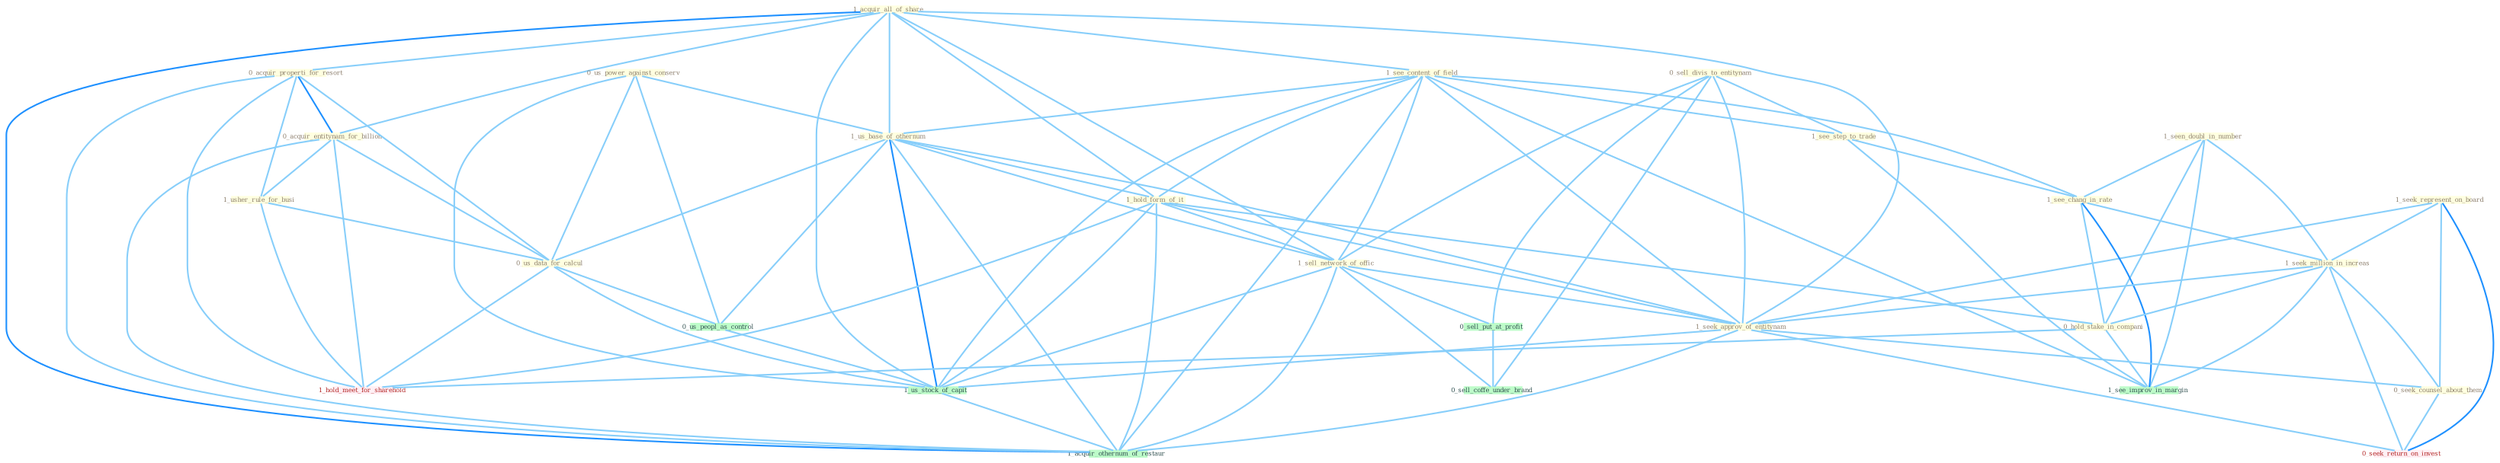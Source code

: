 Graph G{ 
    node
    [shape=polygon,style=filled,width=.5,height=.06,color="#BDFCC9",fixedsize=true,fontsize=4,
    fontcolor="#2f4f4f"];
    {node
    [color="#ffffe0", fontcolor="#8b7d6b"] "1_acquir_all_of_share " "0_us_power_against_conserv " "0_sell_divis_to_entitynam " "1_see_content_of_field " "1_seen_doubl_in_number " "1_see_step_to_trade " "1_seek_represent_on_board " "1_us_base_of_othernum " "1_see_chang_in_rate " "1_seek_million_in_increas " "1_hold_form_of_it " "0_acquir_properti_for_resort " "0_acquir_entitynam_for_billion " "1_sell_network_of_offic " "0_hold_stake_in_compani " "1_seek_approv_of_entitynam " "0_seek_counsel_about_them " "1_usher_rule_for_busi " "0_us_data_for_calcul "}
{node [color="#fff0f5", fontcolor="#b22222"] "0_seek_return_on_invest " "1_hold_meet_for_sharehold "}
edge [color="#B0E2FF"];

	"1_acquir_all_of_share " -- "1_see_content_of_field " [w="1", color="#87cefa" ];
	"1_acquir_all_of_share " -- "1_us_base_of_othernum " [w="1", color="#87cefa" ];
	"1_acquir_all_of_share " -- "1_hold_form_of_it " [w="1", color="#87cefa" ];
	"1_acquir_all_of_share " -- "0_acquir_properti_for_resort " [w="1", color="#87cefa" ];
	"1_acquir_all_of_share " -- "0_acquir_entitynam_for_billion " [w="1", color="#87cefa" ];
	"1_acquir_all_of_share " -- "1_sell_network_of_offic " [w="1", color="#87cefa" ];
	"1_acquir_all_of_share " -- "1_seek_approv_of_entitynam " [w="1", color="#87cefa" ];
	"1_acquir_all_of_share " -- "1_us_stock_of_capit " [w="1", color="#87cefa" ];
	"1_acquir_all_of_share " -- "1_acquir_othernum_of_restaur " [w="2", color="#1e90ff" , len=0.8];
	"0_us_power_against_conserv " -- "1_us_base_of_othernum " [w="1", color="#87cefa" ];
	"0_us_power_against_conserv " -- "0_us_data_for_calcul " [w="1", color="#87cefa" ];
	"0_us_power_against_conserv " -- "0_us_peopl_as_control " [w="1", color="#87cefa" ];
	"0_us_power_against_conserv " -- "1_us_stock_of_capit " [w="1", color="#87cefa" ];
	"0_sell_divis_to_entitynam " -- "1_see_step_to_trade " [w="1", color="#87cefa" ];
	"0_sell_divis_to_entitynam " -- "1_sell_network_of_offic " [w="1", color="#87cefa" ];
	"0_sell_divis_to_entitynam " -- "1_seek_approv_of_entitynam " [w="1", color="#87cefa" ];
	"0_sell_divis_to_entitynam " -- "0_sell_put_at_profit " [w="1", color="#87cefa" ];
	"0_sell_divis_to_entitynam " -- "0_sell_coffe_under_brand " [w="1", color="#87cefa" ];
	"1_see_content_of_field " -- "1_see_step_to_trade " [w="1", color="#87cefa" ];
	"1_see_content_of_field " -- "1_us_base_of_othernum " [w="1", color="#87cefa" ];
	"1_see_content_of_field " -- "1_see_chang_in_rate " [w="1", color="#87cefa" ];
	"1_see_content_of_field " -- "1_hold_form_of_it " [w="1", color="#87cefa" ];
	"1_see_content_of_field " -- "1_sell_network_of_offic " [w="1", color="#87cefa" ];
	"1_see_content_of_field " -- "1_seek_approv_of_entitynam " [w="1", color="#87cefa" ];
	"1_see_content_of_field " -- "1_us_stock_of_capit " [w="1", color="#87cefa" ];
	"1_see_content_of_field " -- "1_see_improv_in_margin " [w="1", color="#87cefa" ];
	"1_see_content_of_field " -- "1_acquir_othernum_of_restaur " [w="1", color="#87cefa" ];
	"1_seen_doubl_in_number " -- "1_see_chang_in_rate " [w="1", color="#87cefa" ];
	"1_seen_doubl_in_number " -- "1_seek_million_in_increas " [w="1", color="#87cefa" ];
	"1_seen_doubl_in_number " -- "0_hold_stake_in_compani " [w="1", color="#87cefa" ];
	"1_seen_doubl_in_number " -- "1_see_improv_in_margin " [w="1", color="#87cefa" ];
	"1_see_step_to_trade " -- "1_see_chang_in_rate " [w="1", color="#87cefa" ];
	"1_see_step_to_trade " -- "1_see_improv_in_margin " [w="1", color="#87cefa" ];
	"1_seek_represent_on_board " -- "1_seek_million_in_increas " [w="1", color="#87cefa" ];
	"1_seek_represent_on_board " -- "1_seek_approv_of_entitynam " [w="1", color="#87cefa" ];
	"1_seek_represent_on_board " -- "0_seek_counsel_about_them " [w="1", color="#87cefa" ];
	"1_seek_represent_on_board " -- "0_seek_return_on_invest " [w="2", color="#1e90ff" , len=0.8];
	"1_us_base_of_othernum " -- "1_hold_form_of_it " [w="1", color="#87cefa" ];
	"1_us_base_of_othernum " -- "1_sell_network_of_offic " [w="1", color="#87cefa" ];
	"1_us_base_of_othernum " -- "1_seek_approv_of_entitynam " [w="1", color="#87cefa" ];
	"1_us_base_of_othernum " -- "0_us_data_for_calcul " [w="1", color="#87cefa" ];
	"1_us_base_of_othernum " -- "0_us_peopl_as_control " [w="1", color="#87cefa" ];
	"1_us_base_of_othernum " -- "1_us_stock_of_capit " [w="2", color="#1e90ff" , len=0.8];
	"1_us_base_of_othernum " -- "1_acquir_othernum_of_restaur " [w="1", color="#87cefa" ];
	"1_see_chang_in_rate " -- "1_seek_million_in_increas " [w="1", color="#87cefa" ];
	"1_see_chang_in_rate " -- "0_hold_stake_in_compani " [w="1", color="#87cefa" ];
	"1_see_chang_in_rate " -- "1_see_improv_in_margin " [w="2", color="#1e90ff" , len=0.8];
	"1_seek_million_in_increas " -- "0_hold_stake_in_compani " [w="1", color="#87cefa" ];
	"1_seek_million_in_increas " -- "1_seek_approv_of_entitynam " [w="1", color="#87cefa" ];
	"1_seek_million_in_increas " -- "0_seek_counsel_about_them " [w="1", color="#87cefa" ];
	"1_seek_million_in_increas " -- "0_seek_return_on_invest " [w="1", color="#87cefa" ];
	"1_seek_million_in_increas " -- "1_see_improv_in_margin " [w="1", color="#87cefa" ];
	"1_hold_form_of_it " -- "1_sell_network_of_offic " [w="1", color="#87cefa" ];
	"1_hold_form_of_it " -- "0_hold_stake_in_compani " [w="1", color="#87cefa" ];
	"1_hold_form_of_it " -- "1_seek_approv_of_entitynam " [w="1", color="#87cefa" ];
	"1_hold_form_of_it " -- "1_us_stock_of_capit " [w="1", color="#87cefa" ];
	"1_hold_form_of_it " -- "1_hold_meet_for_sharehold " [w="1", color="#87cefa" ];
	"1_hold_form_of_it " -- "1_acquir_othernum_of_restaur " [w="1", color="#87cefa" ];
	"0_acquir_properti_for_resort " -- "0_acquir_entitynam_for_billion " [w="2", color="#1e90ff" , len=0.8];
	"0_acquir_properti_for_resort " -- "1_usher_rule_for_busi " [w="1", color="#87cefa" ];
	"0_acquir_properti_for_resort " -- "0_us_data_for_calcul " [w="1", color="#87cefa" ];
	"0_acquir_properti_for_resort " -- "1_hold_meet_for_sharehold " [w="1", color="#87cefa" ];
	"0_acquir_properti_for_resort " -- "1_acquir_othernum_of_restaur " [w="1", color="#87cefa" ];
	"0_acquir_entitynam_for_billion " -- "1_usher_rule_for_busi " [w="1", color="#87cefa" ];
	"0_acquir_entitynam_for_billion " -- "0_us_data_for_calcul " [w="1", color="#87cefa" ];
	"0_acquir_entitynam_for_billion " -- "1_hold_meet_for_sharehold " [w="1", color="#87cefa" ];
	"0_acquir_entitynam_for_billion " -- "1_acquir_othernum_of_restaur " [w="1", color="#87cefa" ];
	"1_sell_network_of_offic " -- "1_seek_approv_of_entitynam " [w="1", color="#87cefa" ];
	"1_sell_network_of_offic " -- "0_sell_put_at_profit " [w="1", color="#87cefa" ];
	"1_sell_network_of_offic " -- "1_us_stock_of_capit " [w="1", color="#87cefa" ];
	"1_sell_network_of_offic " -- "0_sell_coffe_under_brand " [w="1", color="#87cefa" ];
	"1_sell_network_of_offic " -- "1_acquir_othernum_of_restaur " [w="1", color="#87cefa" ];
	"0_hold_stake_in_compani " -- "1_see_improv_in_margin " [w="1", color="#87cefa" ];
	"0_hold_stake_in_compani " -- "1_hold_meet_for_sharehold " [w="1", color="#87cefa" ];
	"1_seek_approv_of_entitynam " -- "0_seek_counsel_about_them " [w="1", color="#87cefa" ];
	"1_seek_approv_of_entitynam " -- "0_seek_return_on_invest " [w="1", color="#87cefa" ];
	"1_seek_approv_of_entitynam " -- "1_us_stock_of_capit " [w="1", color="#87cefa" ];
	"1_seek_approv_of_entitynam " -- "1_acquir_othernum_of_restaur " [w="1", color="#87cefa" ];
	"0_seek_counsel_about_them " -- "0_seek_return_on_invest " [w="1", color="#87cefa" ];
	"1_usher_rule_for_busi " -- "0_us_data_for_calcul " [w="1", color="#87cefa" ];
	"1_usher_rule_for_busi " -- "1_hold_meet_for_sharehold " [w="1", color="#87cefa" ];
	"0_us_data_for_calcul " -- "0_us_peopl_as_control " [w="1", color="#87cefa" ];
	"0_us_data_for_calcul " -- "1_us_stock_of_capit " [w="1", color="#87cefa" ];
	"0_us_data_for_calcul " -- "1_hold_meet_for_sharehold " [w="1", color="#87cefa" ];
	"0_us_peopl_as_control " -- "1_us_stock_of_capit " [w="1", color="#87cefa" ];
	"0_sell_put_at_profit " -- "0_sell_coffe_under_brand " [w="1", color="#87cefa" ];
	"1_us_stock_of_capit " -- "1_acquir_othernum_of_restaur " [w="1", color="#87cefa" ];
}